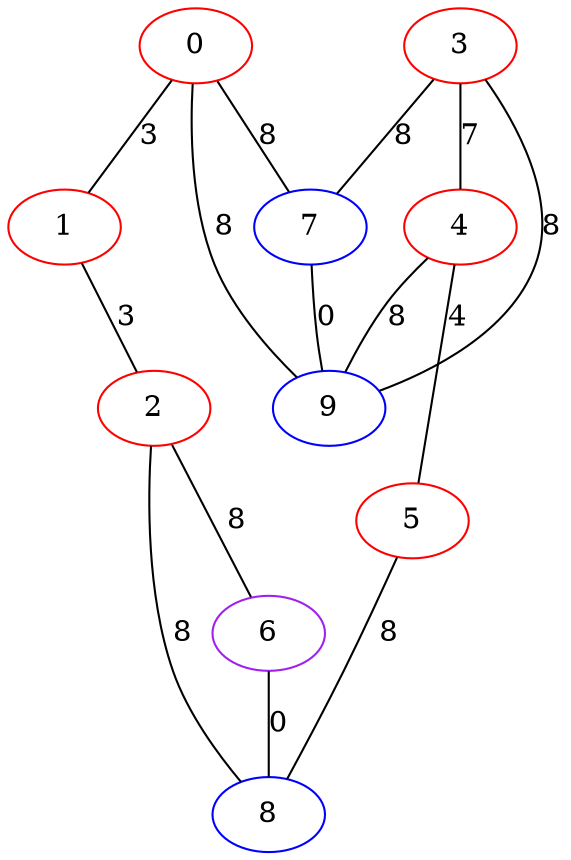graph "" {
0 [color=red, weight=1];
1 [color=red, weight=1];
2 [color=red, weight=1];
3 [color=red, weight=1];
4 [color=red, weight=1];
5 [color=red, weight=1];
6 [color=purple, weight=4];
7 [color=blue, weight=3];
8 [color=blue, weight=3];
9 [color=blue, weight=3];
0 -- 1  [key=0, label=3];
0 -- 9  [key=0, label=8];
0 -- 7  [key=0, label=8];
1 -- 2  [key=0, label=3];
2 -- 8  [key=0, label=8];
2 -- 6  [key=0, label=8];
3 -- 9  [key=0, label=8];
3 -- 4  [key=0, label=7];
3 -- 7  [key=0, label=8];
4 -- 9  [key=0, label=8];
4 -- 5  [key=0, label=4];
5 -- 8  [key=0, label=8];
6 -- 8  [key=0, label=0];
7 -- 9  [key=0, label=0];
}
